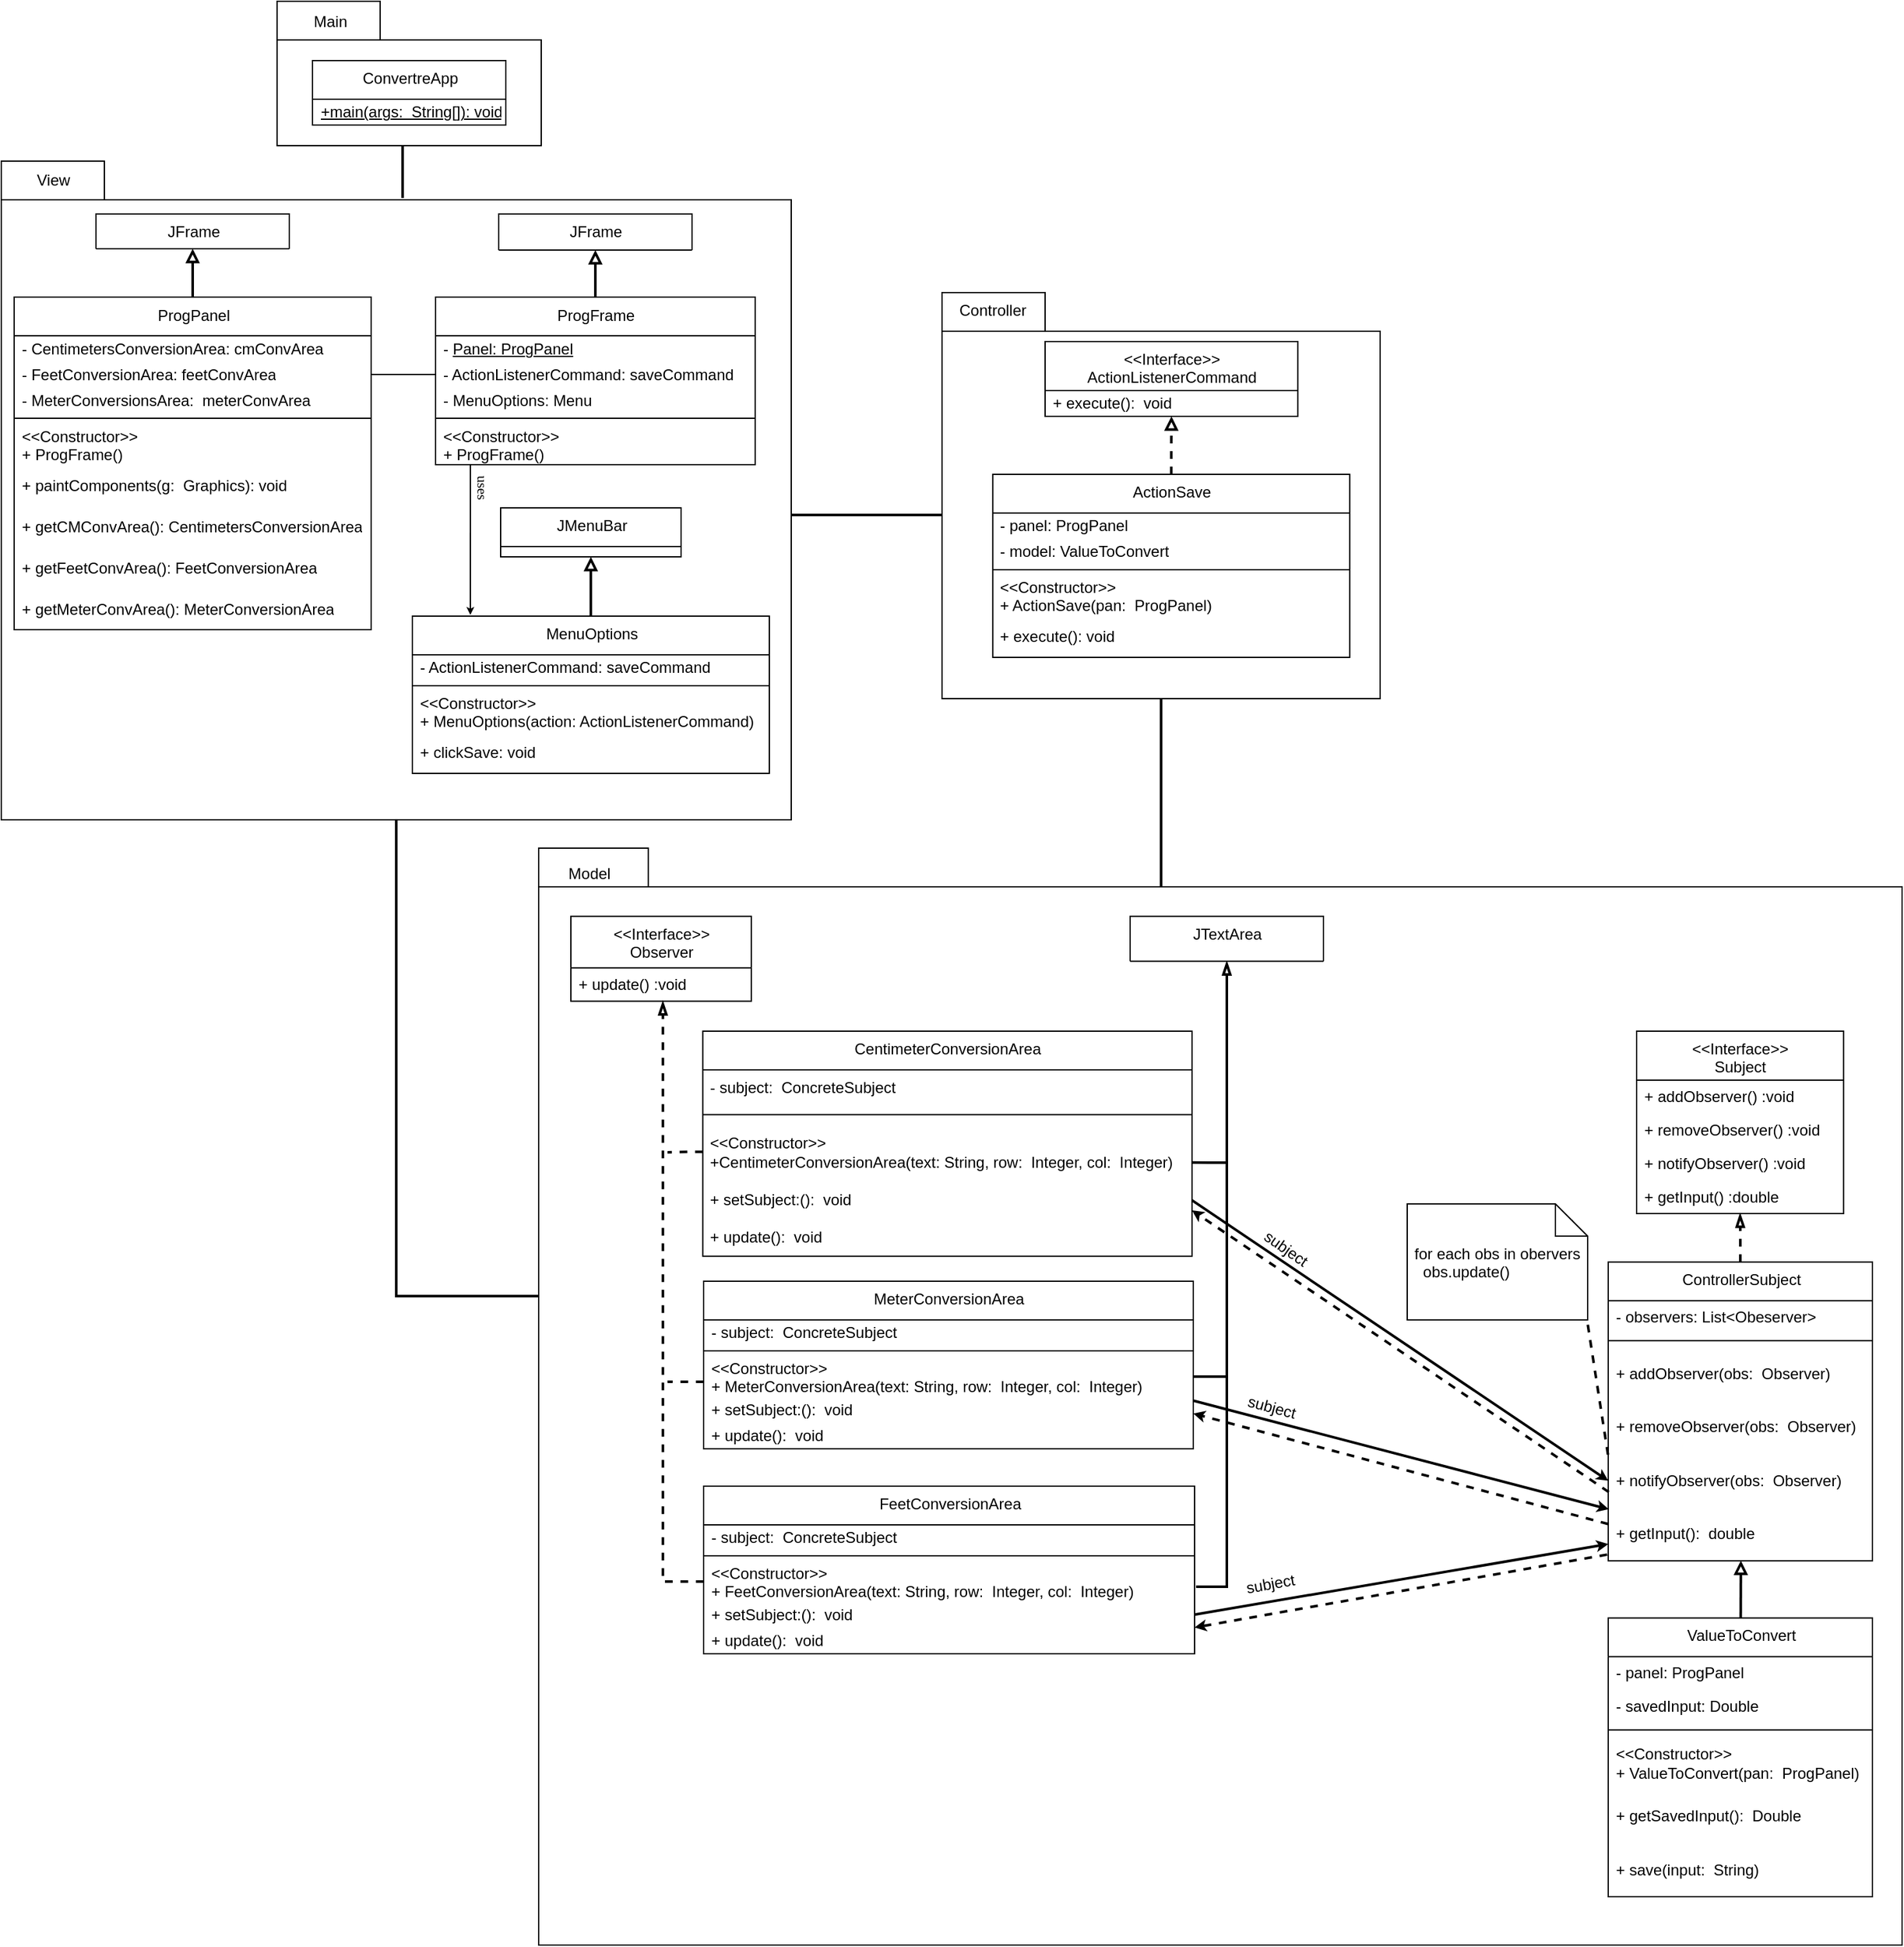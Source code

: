 <mxfile version="15.9.1" type="device"><diagram id="M9_Y6eJo72a2D9YSkRky" name="Page-1"><mxGraphModel dx="1795" dy="1294" grid="0" gridSize="10" guides="1" tooltips="1" connect="1" arrows="1" fold="1" page="0" pageScale="1" pageWidth="850" pageHeight="1100" math="0" shadow="0"><root><mxCell id="0"/><mxCell id="1" style="" parent="0"/><mxCell id="19sE1abQ0TIRROIsZksC-42" value="" style="shape=folder;fontStyle=1;tabWidth=80;tabHeight=30;tabPosition=left;html=1;boundedLbl=1;labelBackgroundColor=default;fontColor=default;strokeColor=default;fillColor=default;" parent="1" vertex="1"><mxGeometry x="97" y="854" width="1058" height="851" as="geometry"/></mxCell><mxCell id="19sE1abQ0TIRROIsZksC-46" value="" style="group" parent="1" vertex="1" connectable="0"><mxGeometry x="410" y="423" width="340" height="315" as="geometry"/></mxCell><mxCell id="U3ejUCYZ4DHuvYuuj-Lv-6" value="" style="shape=folder;fontStyle=1;tabWidth=80;tabHeight=30;tabPosition=left;html=1;boundedLbl=1;labelBackgroundColor=default;fontColor=default;strokeColor=default;fillColor=default;" parent="19sE1abQ0TIRROIsZksC-46" vertex="1"><mxGeometry width="340" height="315" as="geometry"/></mxCell><mxCell id="U3ejUCYZ4DHuvYuuj-Lv-173" value="Controller" style="text;html=1;align=center;verticalAlign=middle;resizable=0;points=[];autosize=1;strokeColor=none;fillColor=none;fontColor=default;" parent="19sE1abQ0TIRROIsZksC-46" vertex="1"><mxGeometry x="7.75" y="5" width="62" height="18" as="geometry"/></mxCell><mxCell id="U3ejUCYZ4DHuvYuuj-Lv-47" value="&amp;lt;&amp;lt;Interface&amp;gt;&amp;gt;&lt;br&gt;ActionListenerCommand" style="swimlane;fontStyle=0;align=center;verticalAlign=top;childLayout=stackLayout;horizontal=1;startSize=38;horizontalStack=0;resizeParent=1;resizeParentMax=0;resizeLast=0;collapsible=0;marginBottom=0;html=1;fillColor=default;strokeColor=default;fontColor=default;labelBackgroundColor=default;" parent="19sE1abQ0TIRROIsZksC-46" vertex="1"><mxGeometry x="80" y="38" width="196.12" height="58" as="geometry"/></mxCell><mxCell id="19sE1abQ0TIRROIsZksC-119" value="+ execute():&amp;nbsp; void" style="text;html=1;strokeColor=none;fillColor=none;align=left;verticalAlign=middle;spacingLeft=4;spacingRight=4;overflow=hidden;rotatable=0;points=[[0,0.5],[1,0.5]];portConstraint=eastwest;fontColor=default;labelBackgroundColor=default;" parent="U3ejUCYZ4DHuvYuuj-Lv-47" vertex="1"><mxGeometry y="38" width="196.12" height="20" as="geometry"/></mxCell><mxCell id="19sE1abQ0TIRROIsZksC-47" value="" style="group" parent="1" vertex="1" connectable="0"><mxGeometry x="-320" y="321" width="613" height="511" as="geometry"/></mxCell><mxCell id="U3ejUCYZ4DHuvYuuj-Lv-3" value="" style="shape=folder;fontStyle=1;tabWidth=80;tabHeight=30;tabPosition=left;html=1;boundedLbl=1;labelBackgroundColor=default;fontColor=default;strokeColor=default;fillColor=default;" parent="19sE1abQ0TIRROIsZksC-47" vertex="1"><mxGeometry width="613" height="511.0" as="geometry"/></mxCell><mxCell id="U3ejUCYZ4DHuvYuuj-Lv-172" value="View" style="text;html=1;align=center;verticalAlign=middle;resizable=0;points=[];autosize=1;strokeColor=none;fillColor=none;fontColor=default;" parent="19sE1abQ0TIRROIsZksC-47" vertex="1"><mxGeometry x="22" y="5.908" width="36" height="18" as="geometry"/></mxCell><mxCell id="19sE1abQ0TIRROIsZksC-27" style="edgeStyle=orthogonalEdgeStyle;rounded=0;orthogonalLoop=1;jettySize=auto;html=1;exitX=0.508;exitY=0.056;exitDx=0;exitDy=0;exitPerimeter=0;entryX=0.5;entryY=1;entryDx=0;entryDy=0;entryPerimeter=0;endArrow=none;endFill=0;strokeWidth=2;" parent="1" source="U3ejUCYZ4DHuvYuuj-Lv-3" target="U3ejUCYZ4DHuvYuuj-Lv-1" edge="1"><mxGeometry relative="1" as="geometry"><Array as="points"/></mxGeometry></mxCell><mxCell id="U3ejUCYZ4DHuvYuuj-Lv-4" value="" style="rounded=0;orthogonalLoop=1;jettySize=auto;html=1;labelBackgroundColor=default;fontColor=default;endArrow=none;endFill=0;strokeColor=default;strokeWidth=2;entryX=0;entryY=0;entryDx=613;entryDy=274.5;entryPerimeter=0;exitX=0;exitY=0;exitDx=0;exitDy=172.5;exitPerimeter=0;" parent="1" source="U3ejUCYZ4DHuvYuuj-Lv-6" target="U3ejUCYZ4DHuvYuuj-Lv-3" edge="1"><mxGeometry relative="1" as="geometry"><mxPoint x="318" y="632" as="targetPoint"/><mxPoint x="316" y="664" as="sourcePoint"/></mxGeometry></mxCell><mxCell id="19sE1abQ0TIRROIsZksC-41" style="edgeStyle=none;rounded=0;orthogonalLoop=1;jettySize=auto;html=1;exitX=0.5;exitY=1;exitDx=0;exitDy=0;exitPerimeter=0;entryX=0;entryY=0;entryDx=483.0;entryDy=30;entryPerimeter=0;endArrow=none;endFill=0;strokeWidth=2;" parent="1" source="U3ejUCYZ4DHuvYuuj-Lv-6" target="19sE1abQ0TIRROIsZksC-42" edge="1"><mxGeometry relative="1" as="geometry"><mxPoint x="564.5" y="901.0" as="targetPoint"/></mxGeometry></mxCell><mxCell id="U3ejUCYZ4DHuvYuuj-Lv-7" style="edgeStyle=orthogonalEdgeStyle;rounded=0;orthogonalLoop=1;jettySize=auto;html=1;entryX=0.5;entryY=1;entryDx=0;entryDy=0;fontColor=default;endArrow=block;endFill=0;strokeColor=default;labelBackgroundColor=default;strokeWidth=2;exitX=0.5;exitY=0;exitDx=0;exitDy=0;" parent="1" source="YJhYwYxTLhJLAMdy0_Dd-28" target="U3ejUCYZ4DHuvYuuj-Lv-45" edge="1"><mxGeometry relative="1" as="geometry"><mxPoint x="-35" y="940" as="sourcePoint"/></mxGeometry></mxCell><mxCell id="U3ejUCYZ4DHuvYuuj-Lv-11" style="edgeStyle=orthogonalEdgeStyle;rounded=0;orthogonalLoop=1;jettySize=auto;html=1;entryX=0.5;entryY=1;entryDx=0;entryDy=0;labelBackgroundColor=default;fontColor=default;endArrow=block;endFill=0;strokeColor=default;strokeWidth=2;" parent="1" source="U3ejUCYZ4DHuvYuuj-Lv-12" target="19sE1abQ0TIRROIsZksC-35" edge="1"><mxGeometry relative="1" as="geometry"><mxPoint x="141" y="400.0" as="targetPoint"/></mxGeometry></mxCell><mxCell id="U3ejUCYZ4DHuvYuuj-Lv-12" value="ProgFrame" style="swimlane;fontStyle=0;align=center;verticalAlign=top;childLayout=stackLayout;horizontal=1;startSize=30;horizontalStack=0;resizeParent=1;resizeParentMax=0;resizeLast=0;collapsible=0;marginBottom=0;html=1;fillColor=default;strokeColor=default;fontColor=default;labelBackgroundColor=default;" parent="1" vertex="1"><mxGeometry x="17" y="426.5" width="248" height="130" as="geometry"/></mxCell><mxCell id="U3ejUCYZ4DHuvYuuj-Lv-13" value="- &lt;u&gt;Panel: ProgPanel&lt;br&gt;&lt;/u&gt;" style="text;html=1;strokeColor=none;fillColor=none;align=left;verticalAlign=middle;spacingLeft=4;spacingRight=4;overflow=hidden;rotatable=0;points=[[0,0.5],[1,0.5]];portConstraint=eastwest;fontColor=default;labelBackgroundColor=default;" parent="U3ejUCYZ4DHuvYuuj-Lv-12" vertex="1"><mxGeometry y="30" width="248" height="20" as="geometry"/></mxCell><mxCell id="U3ejUCYZ4DHuvYuuj-Lv-14" value="- ActionListenerCommand: saveCommand" style="text;html=1;strokeColor=none;fillColor=none;align=left;verticalAlign=middle;spacingLeft=4;spacingRight=4;overflow=hidden;rotatable=0;points=[[0,0.5],[1,0.5]];portConstraint=eastwest;fontColor=default;labelBackgroundColor=default;" parent="U3ejUCYZ4DHuvYuuj-Lv-12" vertex="1"><mxGeometry y="50" width="248" height="20" as="geometry"/></mxCell><mxCell id="YJhYwYxTLhJLAMdy0_Dd-5" value="- MenuOptions: Menu" style="text;html=1;strokeColor=none;fillColor=none;align=left;verticalAlign=middle;spacingLeft=4;spacingRight=4;overflow=hidden;rotatable=0;points=[[0,0.5],[1,0.5]];portConstraint=eastwest;fontColor=default;labelBackgroundColor=default;" parent="U3ejUCYZ4DHuvYuuj-Lv-12" vertex="1"><mxGeometry y="70" width="248" height="20" as="geometry"/></mxCell><mxCell id="U3ejUCYZ4DHuvYuuj-Lv-15" value="" style="line;strokeWidth=1;fillColor=none;align=left;verticalAlign=middle;spacingTop=-1;spacingLeft=3;spacingRight=3;rotatable=0;labelPosition=right;points=[];portConstraint=eastwest;strokeColor=default;labelBackgroundColor=default;fontColor=default;" parent="U3ejUCYZ4DHuvYuuj-Lv-12" vertex="1"><mxGeometry y="90" width="248" height="8" as="geometry"/></mxCell><mxCell id="U3ejUCYZ4DHuvYuuj-Lv-16" value="&amp;lt;&amp;lt;Constructor&amp;gt;&amp;gt;&lt;br&gt;+ ProgFrame()" style="text;html=1;strokeColor=none;fillColor=none;align=left;verticalAlign=middle;spacingLeft=4;spacingRight=4;overflow=hidden;rotatable=0;points=[[0,0.5],[1,0.5]];portConstraint=eastwest;fontColor=default;labelBackgroundColor=default;" parent="U3ejUCYZ4DHuvYuuj-Lv-12" vertex="1"><mxGeometry y="98" width="248" height="32" as="geometry"/></mxCell><mxCell id="U3ejUCYZ4DHuvYuuj-Lv-29" style="edgeStyle=orthogonalEdgeStyle;rounded=0;orthogonalLoop=1;jettySize=auto;html=1;entryX=0.5;entryY=1;entryDx=0;entryDy=0;labelBackgroundColor=default;fontColor=default;endArrow=block;endFill=0;strokeColor=default;dashed=1;strokeWidth=2;exitX=0.5;exitY=0;exitDx=0;exitDy=0;" parent="1" source="YJhYwYxTLhJLAMdy0_Dd-41" target="U3ejUCYZ4DHuvYuuj-Lv-47" edge="1"><mxGeometry relative="1" as="geometry"><mxPoint x="588" y="548" as="sourcePoint"/></mxGeometry></mxCell><mxCell id="U3ejUCYZ4DHuvYuuj-Lv-45" value="JMenuBar" style="swimlane;fontStyle=0;align=center;verticalAlign=top;childLayout=stackLayout;horizontal=1;startSize=30;horizontalStack=0;resizeParent=1;resizeParentMax=0;resizeLast=0;collapsible=0;marginBottom=0;html=1;fillColor=default;strokeColor=default;fontColor=default;labelBackgroundColor=default;" parent="1" vertex="1"><mxGeometry x="67.5" y="590" width="140" height="38" as="geometry"/></mxCell><mxCell id="YJhYwYxTLhJLAMdy0_Dd-6" value="ProgPanel" style="swimlane;fontStyle=0;align=center;verticalAlign=top;childLayout=stackLayout;horizontal=1;startSize=30;horizontalStack=0;resizeParent=1;resizeParentMax=0;resizeLast=0;collapsible=0;marginBottom=0;html=1;fillColor=default;strokeColor=default;fontColor=default;labelBackgroundColor=default;" parent="1" vertex="1"><mxGeometry x="-310" y="426.5" width="277" height="258" as="geometry"/></mxCell><mxCell id="YJhYwYxTLhJLAMdy0_Dd-7" value="- CentimetersConversionArea: cmConvArea" style="text;html=1;strokeColor=none;fillColor=none;align=left;verticalAlign=middle;spacingLeft=4;spacingRight=4;overflow=hidden;rotatable=0;points=[[0,0.5],[1,0.5]];portConstraint=eastwest;fontColor=default;labelBackgroundColor=default;" parent="YJhYwYxTLhJLAMdy0_Dd-6" vertex="1"><mxGeometry y="30" width="277" height="20" as="geometry"/></mxCell><mxCell id="YJhYwYxTLhJLAMdy0_Dd-8" value="- FeetConversionArea: feetConvArea" style="text;html=1;strokeColor=none;fillColor=none;align=left;verticalAlign=middle;spacingLeft=4;spacingRight=4;overflow=hidden;rotatable=0;points=[[0,0.5],[1,0.5]];portConstraint=eastwest;fontColor=default;labelBackgroundColor=default;" parent="YJhYwYxTLhJLAMdy0_Dd-6" vertex="1"><mxGeometry y="50" width="277" height="20" as="geometry"/></mxCell><mxCell id="YJhYwYxTLhJLAMdy0_Dd-9" value="- MeterConversionsArea:&amp;nbsp; meterConvArea" style="text;html=1;strokeColor=none;fillColor=none;align=left;verticalAlign=middle;spacingLeft=4;spacingRight=4;overflow=hidden;rotatable=0;points=[[0,0.5],[1,0.5]];portConstraint=eastwest;fontColor=default;labelBackgroundColor=default;" parent="YJhYwYxTLhJLAMdy0_Dd-6" vertex="1"><mxGeometry y="70" width="277" height="20" as="geometry"/></mxCell><mxCell id="YJhYwYxTLhJLAMdy0_Dd-10" value="" style="line;strokeWidth=1;fillColor=none;align=left;verticalAlign=middle;spacingTop=-1;spacingLeft=3;spacingRight=3;rotatable=0;labelPosition=right;points=[];portConstraint=eastwest;strokeColor=default;labelBackgroundColor=default;fontColor=default;" parent="YJhYwYxTLhJLAMdy0_Dd-6" vertex="1"><mxGeometry y="90" width="277" height="8" as="geometry"/></mxCell><mxCell id="YJhYwYxTLhJLAMdy0_Dd-11" value="&amp;lt;&amp;lt;Constructor&amp;gt;&amp;gt;&lt;br&gt;+ ProgFrame()" style="text;html=1;strokeColor=none;fillColor=none;align=left;verticalAlign=middle;spacingLeft=4;spacingRight=4;overflow=hidden;rotatable=0;points=[[0,0.5],[1,0.5]];portConstraint=eastwest;fontColor=default;labelBackgroundColor=default;" parent="YJhYwYxTLhJLAMdy0_Dd-6" vertex="1"><mxGeometry y="98" width="277" height="32" as="geometry"/></mxCell><mxCell id="YJhYwYxTLhJLAMdy0_Dd-21" value="+ paintComponents(g:&amp;nbsp; Graphics): void" style="text;html=1;strokeColor=none;fillColor=none;align=left;verticalAlign=middle;spacingLeft=4;spacingRight=4;overflow=hidden;rotatable=0;points=[[0,0.5],[1,0.5]];portConstraint=eastwest;fontColor=default;labelBackgroundColor=default;" parent="YJhYwYxTLhJLAMdy0_Dd-6" vertex="1"><mxGeometry y="130" width="277" height="32" as="geometry"/></mxCell><mxCell id="YJhYwYxTLhJLAMdy0_Dd-22" value="+ getCMConvArea(): CentimetersConversionArea" style="text;html=1;strokeColor=none;fillColor=none;align=left;verticalAlign=middle;spacingLeft=4;spacingRight=4;overflow=hidden;rotatable=0;points=[[0,0.5],[1,0.5]];portConstraint=eastwest;fontColor=default;labelBackgroundColor=default;" parent="YJhYwYxTLhJLAMdy0_Dd-6" vertex="1"><mxGeometry y="162" width="277" height="32" as="geometry"/></mxCell><mxCell id="YJhYwYxTLhJLAMdy0_Dd-23" value="+ getFeetConvArea(): FeetConversionArea" style="text;html=1;strokeColor=none;fillColor=none;align=left;verticalAlign=middle;spacingLeft=4;spacingRight=4;overflow=hidden;rotatable=0;points=[[0,0.5],[1,0.5]];portConstraint=eastwest;fontColor=default;labelBackgroundColor=default;" parent="YJhYwYxTLhJLAMdy0_Dd-6" vertex="1"><mxGeometry y="194" width="277" height="32" as="geometry"/></mxCell><mxCell id="YJhYwYxTLhJLAMdy0_Dd-24" value="+ getMeterConvArea(): MeterConversionArea" style="text;html=1;strokeColor=none;fillColor=none;align=left;verticalAlign=middle;spacingLeft=4;spacingRight=4;overflow=hidden;rotatable=0;points=[[0,0.5],[1,0.5]];portConstraint=eastwest;fontColor=default;labelBackgroundColor=default;" parent="YJhYwYxTLhJLAMdy0_Dd-6" vertex="1"><mxGeometry y="226" width="277" height="32" as="geometry"/></mxCell><mxCell id="YJhYwYxTLhJLAMdy0_Dd-20" style="edgeStyle=orthogonalEdgeStyle;rounded=0;orthogonalLoop=1;jettySize=auto;html=1;labelBackgroundColor=default;fontColor=default;endArrow=block;endFill=0;strokeColor=default;strokeWidth=2;exitX=0.5;exitY=0;exitDx=0;exitDy=0;entryX=0.5;entryY=1;entryDx=0;entryDy=0;" parent="1" source="YJhYwYxTLhJLAMdy0_Dd-6" target="19sE1abQ0TIRROIsZksC-37" edge="1"><mxGeometry relative="1" as="geometry"><mxPoint x="-34" y="446.5" as="sourcePoint"/><mxPoint x="-171.5" y="400" as="targetPoint"/></mxGeometry></mxCell><mxCell id="YJhYwYxTLhJLAMdy0_Dd-28" value="MenuOptions" style="swimlane;fontStyle=0;align=center;verticalAlign=top;childLayout=stackLayout;horizontal=1;startSize=30;horizontalStack=0;resizeParent=1;resizeParentMax=0;resizeLast=0;collapsible=0;marginBottom=0;html=1;fillColor=default;strokeColor=default;fontColor=default;labelBackgroundColor=default;" parent="1" vertex="1"><mxGeometry x="-1" y="674" width="277" height="122" as="geometry"/></mxCell><mxCell id="YJhYwYxTLhJLAMdy0_Dd-29" value="- ActionListenerCommand: saveCommand" style="text;html=1;strokeColor=none;fillColor=none;align=left;verticalAlign=middle;spacingLeft=4;spacingRight=4;overflow=hidden;rotatable=0;points=[[0,0.5],[1,0.5]];portConstraint=eastwest;fontColor=default;labelBackgroundColor=default;" parent="YJhYwYxTLhJLAMdy0_Dd-28" vertex="1"><mxGeometry y="30" width="277" height="20" as="geometry"/></mxCell><mxCell id="YJhYwYxTLhJLAMdy0_Dd-32" value="" style="line;strokeWidth=1;fillColor=none;align=left;verticalAlign=middle;spacingTop=-1;spacingLeft=3;spacingRight=3;rotatable=0;labelPosition=right;points=[];portConstraint=eastwest;strokeColor=default;labelBackgroundColor=default;fontColor=default;" parent="YJhYwYxTLhJLAMdy0_Dd-28" vertex="1"><mxGeometry y="50" width="277" height="8" as="geometry"/></mxCell><mxCell id="YJhYwYxTLhJLAMdy0_Dd-33" value="&amp;lt;&amp;lt;Constructor&amp;gt;&amp;gt;&lt;br&gt;&lt;div align=&quot;left&quot;&gt;+ MenuOptions(action: ActionListenerCommand)&lt;/div&gt;" style="text;html=1;strokeColor=none;fillColor=none;align=left;verticalAlign=middle;spacingLeft=4;spacingRight=4;overflow=hidden;rotatable=0;points=[[0,0.5],[1,0.5]];portConstraint=eastwest;fontColor=default;labelBackgroundColor=default;" parent="YJhYwYxTLhJLAMdy0_Dd-28" vertex="1"><mxGeometry y="58" width="277" height="32" as="geometry"/></mxCell><mxCell id="YJhYwYxTLhJLAMdy0_Dd-34" value="+ clickSave: void" style="text;html=1;strokeColor=none;fillColor=none;align=left;verticalAlign=middle;spacingLeft=4;spacingRight=4;overflow=hidden;rotatable=0;points=[[0,0.5],[1,0.5]];portConstraint=eastwest;fontColor=default;labelBackgroundColor=default;" parent="YJhYwYxTLhJLAMdy0_Dd-28" vertex="1"><mxGeometry y="90" width="277" height="32" as="geometry"/></mxCell><mxCell id="YJhYwYxTLhJLAMdy0_Dd-41" value="ActionSave" style="swimlane;fontStyle=0;align=center;verticalAlign=top;childLayout=stackLayout;horizontal=1;startSize=30;horizontalStack=0;resizeParent=1;resizeParentMax=0;resizeLast=0;collapsible=0;marginBottom=0;html=1;fillColor=default;strokeColor=default;fontColor=default;labelBackgroundColor=default;" parent="1" vertex="1"><mxGeometry x="449.38" y="564" width="277" height="142" as="geometry"/></mxCell><mxCell id="YJhYwYxTLhJLAMdy0_Dd-42" value="- panel: ProgPanel" style="text;html=1;strokeColor=none;fillColor=none;align=left;verticalAlign=middle;spacingLeft=4;spacingRight=4;overflow=hidden;rotatable=0;points=[[0,0.5],[1,0.5]];portConstraint=eastwest;fontColor=default;labelBackgroundColor=default;" parent="YJhYwYxTLhJLAMdy0_Dd-41" vertex="1"><mxGeometry y="30" width="277" height="20" as="geometry"/></mxCell><mxCell id="YJhYwYxTLhJLAMdy0_Dd-43" value="- model: ValueToConvert" style="text;html=1;strokeColor=none;fillColor=none;align=left;verticalAlign=middle;spacingLeft=4;spacingRight=4;overflow=hidden;rotatable=0;points=[[0,0.5],[1,0.5]];portConstraint=eastwest;fontColor=default;labelBackgroundColor=default;" parent="YJhYwYxTLhJLAMdy0_Dd-41" vertex="1"><mxGeometry y="50" width="277" height="20" as="geometry"/></mxCell><mxCell id="YJhYwYxTLhJLAMdy0_Dd-45" value="" style="line;strokeWidth=1;fillColor=none;align=left;verticalAlign=middle;spacingTop=-1;spacingLeft=3;spacingRight=3;rotatable=0;labelPosition=right;points=[];portConstraint=eastwest;strokeColor=default;labelBackgroundColor=default;fontColor=default;" parent="YJhYwYxTLhJLAMdy0_Dd-41" vertex="1"><mxGeometry y="70" width="277" height="8" as="geometry"/></mxCell><mxCell id="YJhYwYxTLhJLAMdy0_Dd-46" value="&amp;lt;&amp;lt;Constructor&amp;gt;&amp;gt;&lt;br&gt;+ ActionSave(pan:&amp;nbsp; ProgPanel)" style="text;html=1;strokeColor=none;fillColor=none;align=left;verticalAlign=middle;spacingLeft=4;spacingRight=4;overflow=hidden;rotatable=0;points=[[0,0.5],[1,0.5]];portConstraint=eastwest;fontColor=default;labelBackgroundColor=default;" parent="YJhYwYxTLhJLAMdy0_Dd-41" vertex="1"><mxGeometry y="78" width="277" height="32" as="geometry"/></mxCell><mxCell id="YJhYwYxTLhJLAMdy0_Dd-50" value="+ execute(): void" style="text;html=1;strokeColor=none;fillColor=none;align=left;verticalAlign=middle;spacingLeft=4;spacingRight=4;overflow=hidden;rotatable=0;points=[[0,0.5],[1,0.5]];portConstraint=eastwest;fontColor=default;labelBackgroundColor=default;" parent="YJhYwYxTLhJLAMdy0_Dd-41" vertex="1"><mxGeometry y="110" width="277" height="32" as="geometry"/></mxCell><mxCell id="19sE1abQ0TIRROIsZksC-35" value="JFrame" style="swimlane;fontStyle=0;align=center;verticalAlign=top;childLayout=stackLayout;horizontal=1;startSize=30;horizontalStack=0;resizeParent=1;resizeParentMax=0;resizeLast=0;collapsible=0;marginBottom=0;html=1;fillColor=default;strokeColor=default;fontColor=default;" parent="1" vertex="1"><mxGeometry x="66" y="362" width="150" height="28" as="geometry"/></mxCell><mxCell id="19sE1abQ0TIRROIsZksC-37" value="JFrame" style="swimlane;fontStyle=0;align=center;verticalAlign=top;childLayout=stackLayout;horizontal=1;startSize=30;horizontalStack=0;resizeParent=1;resizeParentMax=0;resizeLast=0;collapsible=0;marginBottom=0;html=1;fillColor=default;strokeColor=default;fontColor=default;" parent="1" vertex="1"><mxGeometry x="-246.5" y="362" width="150" height="27" as="geometry"/></mxCell><mxCell id="19sE1abQ0TIRROIsZksC-68" style="edgeStyle=orthogonalEdgeStyle;rounded=0;orthogonalLoop=1;jettySize=auto;html=1;exitX=0;exitY=0;exitDx=0;exitDy=347.5;exitPerimeter=0;entryX=0.5;entryY=1;entryDx=0;entryDy=0;entryPerimeter=0;fontFamily=Times New Roman;startArrow=none;startFill=0;endArrow=none;endFill=0;strokeWidth=2;" parent="1" source="19sE1abQ0TIRROIsZksC-42" target="U3ejUCYZ4DHuvYuuj-Lv-3" edge="1"><mxGeometry relative="1" as="geometry"/></mxCell><mxCell id="19sE1abQ0TIRROIsZksC-75" value="" style="group" parent="1" vertex="1" connectable="0"><mxGeometry x="-106" y="197" width="205" height="112" as="geometry"/></mxCell><mxCell id="19sE1abQ0TIRROIsZksC-74" value="" style="group" parent="19sE1abQ0TIRROIsZksC-75" vertex="1" connectable="0"><mxGeometry width="205" height="112" as="geometry"/></mxCell><mxCell id="U3ejUCYZ4DHuvYuuj-Lv-1" value="" style="shape=folder;fontStyle=1;tabWidth=80;tabHeight=30;tabPosition=left;html=1;boundedLbl=1;labelBackgroundColor=default;fontColor=default;strokeColor=default;fillColor=default;" parent="19sE1abQ0TIRROIsZksC-74" vertex="1"><mxGeometry width="205" height="112" as="geometry"/></mxCell><mxCell id="U3ejUCYZ4DHuvYuuj-Lv-43" value="ConvertreApp" style="swimlane;fontStyle=0;align=center;verticalAlign=top;childLayout=stackLayout;horizontal=1;startSize=30;horizontalStack=0;resizeParent=1;resizeParentMax=0;resizeLast=0;collapsible=0;marginBottom=0;html=1;fillColor=default;strokeColor=default;fontColor=default;labelBackgroundColor=default;" parent="19sE1abQ0TIRROIsZksC-74" vertex="1"><mxGeometry x="27.5" y="46" width="150" height="50" as="geometry"/></mxCell><mxCell id="U3ejUCYZ4DHuvYuuj-Lv-44" value="&lt;u&gt;+main(args:&amp;nbsp; String[]): void&lt;/u&gt;" style="text;html=1;strokeColor=default;fillColor=default;align=left;verticalAlign=middle;spacingLeft=4;spacingRight=4;overflow=hidden;rotatable=0;points=[[0,0.5],[1,0.5]];portConstraint=eastwest;fontColor=default;labelBackgroundColor=default;" parent="U3ejUCYZ4DHuvYuuj-Lv-43" vertex="1"><mxGeometry y="30" width="150" height="20" as="geometry"/></mxCell><mxCell id="U3ejUCYZ4DHuvYuuj-Lv-175" value="Main" style="text;html=1;align=center;verticalAlign=middle;resizable=0;points=[];autosize=1;strokeColor=none;fillColor=none;fontColor=default;" parent="19sE1abQ0TIRROIsZksC-75" vertex="1"><mxGeometry x="23" y="7" width="36" height="18" as="geometry"/></mxCell><mxCell id="19sE1abQ0TIRROIsZksC-22" style="edgeStyle=orthogonalEdgeStyle;rounded=0;orthogonalLoop=1;jettySize=auto;html=1;dashed=1;endArrow=blockThin;endFill=0;strokeWidth=2;exitX=0;exitY=0.5;exitDx=0;exitDy=0;entryX=0.51;entryY=1.003;entryDx=0;entryDy=0;entryPerimeter=0;" parent="1" source="19sE1abQ0TIRROIsZksC-10" target="YJhYwYxTLhJLAMdy0_Dd-52" edge="1"><mxGeometry relative="1" as="geometry"><mxPoint x="173" y="966" as="targetPoint"/><Array as="points"/></mxGeometry></mxCell><mxCell id="19sE1abQ0TIRROIsZksC-7" value="FeetConversionArea" style="swimlane;fontStyle=0;align=center;verticalAlign=top;childLayout=stackLayout;horizontal=1;startSize=30;horizontalStack=0;resizeParent=1;resizeParentMax=0;resizeLast=0;collapsible=0;marginBottom=0;html=1;fillColor=default;strokeColor=default;fontColor=default;" parent="1" vertex="1"><mxGeometry x="225" y="1349" width="381" height="130" as="geometry"/></mxCell><mxCell id="19sE1abQ0TIRROIsZksC-8" value="- subject:&amp;nbsp; ConcreteSubject" style="text;html=1;strokeColor=none;fillColor=none;align=left;verticalAlign=middle;spacingLeft=4;spacingRight=4;overflow=hidden;rotatable=0;points=[[0,0.5],[1,0.5]];portConstraint=eastwest;fontColor=default;" parent="19sE1abQ0TIRROIsZksC-7" vertex="1"><mxGeometry y="30" width="381" height="20" as="geometry"/></mxCell><mxCell id="19sE1abQ0TIRROIsZksC-9" value="" style="line;strokeWidth=1;fillColor=none;align=left;verticalAlign=middle;spacingTop=-1;spacingLeft=3;spacingRight=3;rotatable=0;labelPosition=right;points=[];portConstraint=eastwest;" parent="19sE1abQ0TIRROIsZksC-7" vertex="1"><mxGeometry y="50" width="381" height="8" as="geometry"/></mxCell><mxCell id="19sE1abQ0TIRROIsZksC-10" value="&amp;lt;&amp;lt;Constructor&amp;gt;&amp;gt;&lt;br&gt;+ FeetConversionArea(text: String, row:&amp;nbsp; Integer, col:&amp;nbsp; Integer)" style="text;html=1;strokeColor=none;fillColor=none;align=left;verticalAlign=middle;spacingLeft=4;spacingRight=4;overflow=hidden;rotatable=0;points=[[0,0.5],[1,0.5]];portConstraint=eastwest;fontColor=default;" parent="19sE1abQ0TIRROIsZksC-7" vertex="1"><mxGeometry y="58" width="381" height="32" as="geometry"/></mxCell><mxCell id="19sE1abQ0TIRROIsZksC-11" value="+ setSubject:():&amp;nbsp; void" style="text;html=1;strokeColor=none;fillColor=none;align=left;verticalAlign=middle;spacingLeft=4;spacingRight=4;overflow=hidden;rotatable=0;points=[[0,0.5],[1,0.5]];portConstraint=eastwest;fontColor=default;" parent="19sE1abQ0TIRROIsZksC-7" vertex="1"><mxGeometry y="90" width="381" height="20" as="geometry"/></mxCell><mxCell id="19sE1abQ0TIRROIsZksC-114" value="+ update():&amp;nbsp; void" style="text;html=1;strokeColor=none;fillColor=none;align=left;verticalAlign=middle;spacingLeft=4;spacingRight=4;overflow=hidden;rotatable=0;points=[[0,0.5],[1,0.5]];portConstraint=eastwest;fontColor=default;" parent="19sE1abQ0TIRROIsZksC-7" vertex="1"><mxGeometry y="110" width="381" height="20" as="geometry"/></mxCell><mxCell id="19sE1abQ0TIRROIsZksC-31" style="edgeStyle=orthogonalEdgeStyle;rounded=0;orthogonalLoop=1;jettySize=auto;html=1;exitX=1.003;exitY=0.625;exitDx=0;exitDy=0;entryX=0.5;entryY=1;entryDx=0;entryDy=0;endArrow=blockThin;endFill=0;strokeWidth=2;exitPerimeter=0;" parent="1" source="19sE1abQ0TIRROIsZksC-10" target="19sE1abQ0TIRROIsZksC-29" edge="1"><mxGeometry relative="1" as="geometry"/></mxCell><mxCell id="19sE1abQ0TIRROIsZksC-33" value="" style="group" parent="1" vertex="1" connectable="0"><mxGeometry x="216" y="996" width="388" height="188" as="geometry"/></mxCell><mxCell id="YJhYwYxTLhJLAMdy0_Dd-59" value="CentimeterConversionArea" style="swimlane;fontStyle=0;align=center;verticalAlign=top;childLayout=stackLayout;horizontal=1;startSize=30;horizontalStack=0;resizeParent=1;resizeParentMax=0;resizeLast=0;collapsible=0;marginBottom=0;html=1;fillColor=default;strokeColor=default;fontColor=default;" parent="19sE1abQ0TIRROIsZksC-33" vertex="1"><mxGeometry x="8.357" width="379.643" height="174.615" as="geometry"/></mxCell><mxCell id="YJhYwYxTLhJLAMdy0_Dd-60" value="- subject:&amp;nbsp; ConcreteSubject" style="text;html=1;strokeColor=none;fillColor=none;align=left;verticalAlign=middle;spacingLeft=4;spacingRight=4;overflow=hidden;rotatable=0;points=[[0,0.5],[1,0.5]];portConstraint=eastwest;fontColor=default;" parent="YJhYwYxTLhJLAMdy0_Dd-59" vertex="1"><mxGeometry y="30" width="379.643" height="28.923" as="geometry"/></mxCell><mxCell id="YJhYwYxTLhJLAMdy0_Dd-61" value="" style="line;strokeWidth=1;fillColor=none;align=left;verticalAlign=middle;spacingTop=-1;spacingLeft=3;spacingRight=3;rotatable=0;labelPosition=right;points=[];portConstraint=eastwest;" parent="YJhYwYxTLhJLAMdy0_Dd-59" vertex="1"><mxGeometry y="58.923" width="379.643" height="11.569" as="geometry"/></mxCell><mxCell id="YJhYwYxTLhJLAMdy0_Dd-62" value="&amp;lt;&amp;lt;Constructor&amp;gt;&amp;gt;&lt;br&gt;+CentimeterConversionArea(text: String, row:&amp;nbsp; Integer, col:&amp;nbsp; Integer)" style="text;html=1;strokeColor=none;fillColor=none;align=left;verticalAlign=middle;spacingLeft=4;spacingRight=4;overflow=hidden;rotatable=0;points=[[0,0.5],[1,0.5]];portConstraint=eastwest;fontColor=default;" parent="YJhYwYxTLhJLAMdy0_Dd-59" vertex="1"><mxGeometry y="70.492" width="379.643" height="46.277" as="geometry"/></mxCell><mxCell id="YJhYwYxTLhJLAMdy0_Dd-63" value="+ setSubject:():&amp;nbsp; void" style="text;html=1;strokeColor=none;fillColor=none;align=left;verticalAlign=middle;spacingLeft=4;spacingRight=4;overflow=hidden;rotatable=0;points=[[0,0.5],[1,0.5]];portConstraint=eastwest;fontColor=default;" parent="YJhYwYxTLhJLAMdy0_Dd-59" vertex="1"><mxGeometry y="116.769" width="379.643" height="28.923" as="geometry"/></mxCell><mxCell id="YJhYwYxTLhJLAMdy0_Dd-64" value="+ update():&amp;nbsp; void" style="text;html=1;strokeColor=none;fillColor=none;align=left;verticalAlign=middle;spacingLeft=4;spacingRight=4;overflow=hidden;rotatable=0;points=[[0,0.5],[1,0.5]];portConstraint=eastwest;fontColor=default;" parent="YJhYwYxTLhJLAMdy0_Dd-59" vertex="1"><mxGeometry y="145.692" width="379.643" height="28.923" as="geometry"/></mxCell><mxCell id="19sE1abQ0TIRROIsZksC-39" style="edgeStyle=orthogonalEdgeStyle;rounded=0;orthogonalLoop=1;jettySize=auto;html=1;endArrow=none;endFill=0;strokeWidth=2;entryX=1.001;entryY=0.677;entryDx=0;entryDy=0;entryPerimeter=0;" parent="YJhYwYxTLhJLAMdy0_Dd-59" target="YJhYwYxTLhJLAMdy0_Dd-62" edge="1"><mxGeometry relative="1" as="geometry"><mxPoint x="382.643" y="102" as="targetPoint"/><mxPoint x="405.643" y="102" as="sourcePoint"/><Array as="points"><mxPoint x="393" y="102"/></Array></mxGeometry></mxCell><mxCell id="19sE1abQ0TIRROIsZksC-21" style="edgeStyle=orthogonalEdgeStyle;rounded=0;orthogonalLoop=1;jettySize=auto;html=1;exitX=0;exitY=0.5;exitDx=0;exitDy=0;dashed=1;endArrow=none;endFill=0;strokeWidth=2;" parent="19sE1abQ0TIRROIsZksC-33" source="YJhYwYxTLhJLAMdy0_Dd-62" edge="1"><mxGeometry relative="1" as="geometry"><mxPoint x="-19" y="94" as="targetPoint"/><Array as="points"><mxPoint y="94"/><mxPoint x="-44" y="94"/></Array></mxGeometry></mxCell><mxCell id="19sE1abQ0TIRROIsZksC-34" value="" style="group" parent="1" vertex="1" connectable="0"><mxGeometry x="225" y="1190" width="380" height="130" as="geometry"/></mxCell><mxCell id="19sE1abQ0TIRROIsZksC-1" value="MeterConversionArea" style="swimlane;fontStyle=0;align=center;verticalAlign=top;childLayout=stackLayout;horizontal=1;startSize=30;horizontalStack=0;resizeParent=1;resizeParentMax=0;resizeLast=0;collapsible=0;marginBottom=0;html=1;fillColor=default;strokeColor=default;fontColor=default;" parent="19sE1abQ0TIRROIsZksC-34" vertex="1"><mxGeometry width="380" height="130" as="geometry"/></mxCell><mxCell id="19sE1abQ0TIRROIsZksC-2" value="- subject:&amp;nbsp; ConcreteSubject" style="text;html=1;strokeColor=none;fillColor=none;align=left;verticalAlign=middle;spacingLeft=4;spacingRight=4;overflow=hidden;rotatable=0;points=[[0,0.5],[1,0.5]];portConstraint=eastwest;fontColor=default;" parent="19sE1abQ0TIRROIsZksC-1" vertex="1"><mxGeometry y="30" width="380" height="20" as="geometry"/></mxCell><mxCell id="19sE1abQ0TIRROIsZksC-3" value="" style="line;strokeWidth=1;fillColor=none;align=left;verticalAlign=middle;spacingTop=-1;spacingLeft=3;spacingRight=3;rotatable=0;labelPosition=right;points=[];portConstraint=eastwest;" parent="19sE1abQ0TIRROIsZksC-1" vertex="1"><mxGeometry y="50" width="380" height="8" as="geometry"/></mxCell><mxCell id="19sE1abQ0TIRROIsZksC-4" value="&amp;lt;&amp;lt;Constructor&amp;gt;&amp;gt;&lt;br&gt;+ MeterConversionArea(text: String, row:&amp;nbsp; Integer, col:&amp;nbsp; Integer)" style="text;html=1;strokeColor=none;fillColor=none;align=left;verticalAlign=middle;spacingLeft=4;spacingRight=4;overflow=hidden;rotatable=0;points=[[0,0.5],[1,0.5]];portConstraint=eastwest;fontColor=default;" parent="19sE1abQ0TIRROIsZksC-1" vertex="1"><mxGeometry y="58" width="380" height="32" as="geometry"/></mxCell><mxCell id="19sE1abQ0TIRROIsZksC-5" value="+ setSubject:():&amp;nbsp; void" style="text;html=1;strokeColor=none;fillColor=none;align=left;verticalAlign=middle;spacingLeft=4;spacingRight=4;overflow=hidden;rotatable=0;points=[[0,0.5],[1,0.5]];portConstraint=eastwest;fontColor=default;" parent="19sE1abQ0TIRROIsZksC-1" vertex="1"><mxGeometry y="90" width="380" height="20" as="geometry"/></mxCell><mxCell id="19sE1abQ0TIRROIsZksC-6" value="+ update():&amp;nbsp; void" style="text;html=1;strokeColor=none;fillColor=none;align=left;verticalAlign=middle;spacingLeft=4;spacingRight=4;overflow=hidden;rotatable=0;points=[[0,0.5],[1,0.5]];portConstraint=eastwest;fontColor=default;" parent="19sE1abQ0TIRROIsZksC-1" vertex="1"><mxGeometry y="110" width="380" height="20" as="geometry"/></mxCell><mxCell id="19sE1abQ0TIRROIsZksC-32" style="edgeStyle=orthogonalEdgeStyle;rounded=0;orthogonalLoop=1;jettySize=auto;html=1;dashed=1;endArrow=none;endFill=0;strokeWidth=2;exitX=0;exitY=0.626;exitDx=0;exitDy=0;exitPerimeter=0;" parent="19sE1abQ0TIRROIsZksC-34" source="19sE1abQ0TIRROIsZksC-4" edge="1"><mxGeometry relative="1" as="geometry"><mxPoint x="-28" y="78" as="targetPoint"/><mxPoint x="8.185" y="78" as="sourcePoint"/><Array as="points"><mxPoint y="78"/></Array></mxGeometry></mxCell><mxCell id="19sE1abQ0TIRROIsZksC-38" style="edgeStyle=orthogonalEdgeStyle;rounded=0;orthogonalLoop=1;jettySize=auto;html=1;endArrow=none;endFill=0;strokeWidth=2;entryX=1;entryY=0.5;entryDx=0;entryDy=0;" parent="1" target="19sE1abQ0TIRROIsZksC-4" edge="1"><mxGeometry relative="1" as="geometry"><mxPoint x="569" y="1254.71" as="targetPoint"/><mxPoint x="632" y="1264" as="sourcePoint"/><Array as="points"/></mxGeometry></mxCell><mxCell id="19sE1abQ0TIRROIsZksC-67" style="edgeStyle=none;rounded=0;orthogonalLoop=1;jettySize=auto;html=1;fontFamily=Helvetica;endArrow=block;endFill=0;strokeWidth=2;entryX=0.502;entryY=0.996;entryDx=0;entryDy=0;entryPerimeter=0;" parent="1" source="19sE1abQ0TIRROIsZksC-59" target="19sE1abQ0TIRROIsZksC-57" edge="1"><mxGeometry x="81.5" y="855" as="geometry"><mxPoint x="847" y="1411.357" as="targetPoint"/></mxGeometry></mxCell><mxCell id="19sE1abQ0TIRROIsZksC-49" value="ControllerSubject" style="swimlane;fontStyle=0;align=center;verticalAlign=top;childLayout=stackLayout;horizontal=1;startSize=30;horizontalStack=0;resizeParent=1;resizeParentMax=0;resizeLast=0;collapsible=0;marginBottom=0;html=1;fillColor=default;strokeColor=default;fontColor=default;labelBackgroundColor=default;" parent="1" vertex="1"><mxGeometry x="927" y="1175.07" width="205" height="231.841" as="geometry"/></mxCell><mxCell id="19sE1abQ0TIRROIsZksC-50" value="- observers: List&amp;lt;Obeserver&amp;gt;" style="text;html=1;strokeColor=none;fillColor=none;align=left;verticalAlign=middle;spacingLeft=4;spacingRight=4;overflow=hidden;rotatable=0;points=[[0,0.5],[1,0.5]];portConstraint=eastwest;fontColor=default;labelBackgroundColor=default;" parent="19sE1abQ0TIRROIsZksC-49" vertex="1"><mxGeometry y="30" width="205" height="25.877" as="geometry"/></mxCell><mxCell id="19sE1abQ0TIRROIsZksC-52" value="" style="line;strokeWidth=1;fillColor=none;align=left;verticalAlign=middle;spacingTop=-1;spacingLeft=3;spacingRight=3;rotatable=0;labelPosition=right;points=[];portConstraint=eastwest;strokeColor=default;labelBackgroundColor=default;fontColor=default;" parent="19sE1abQ0TIRROIsZksC-49" vertex="1"><mxGeometry y="55.877" width="205" height="10.351" as="geometry"/></mxCell><mxCell id="19sE1abQ0TIRROIsZksC-53" value="+ addObserver(obs:&amp;nbsp; Observer)" style="text;html=1;strokeColor=none;fillColor=none;align=left;verticalAlign=middle;spacingLeft=4;spacingRight=4;overflow=hidden;rotatable=0;points=[[0,0.5],[1,0.5]];portConstraint=eastwest;fontColor=default;labelBackgroundColor=default;" parent="19sE1abQ0TIRROIsZksC-49" vertex="1"><mxGeometry y="66.228" width="205" height="41.403" as="geometry"/></mxCell><mxCell id="19sE1abQ0TIRROIsZksC-54" value="+ removeObserver(obs:&amp;nbsp; Observer)" style="text;html=1;strokeColor=none;fillColor=none;align=left;verticalAlign=middle;spacingLeft=4;spacingRight=4;overflow=hidden;rotatable=0;points=[[0,0.5],[1,0.5]];portConstraint=eastwest;fontColor=default;labelBackgroundColor=default;" parent="19sE1abQ0TIRROIsZksC-49" vertex="1"><mxGeometry y="107.631" width="205" height="41.403" as="geometry"/></mxCell><mxCell id="19sE1abQ0TIRROIsZksC-55" value="+ notifyObserver(obs:&amp;nbsp; Observer)" style="text;html=1;strokeColor=none;fillColor=none;align=left;verticalAlign=middle;spacingLeft=4;spacingRight=4;overflow=hidden;rotatable=0;points=[[0,0.5],[1,0.5]];portConstraint=eastwest;fontColor=default;labelBackgroundColor=default;" parent="19sE1abQ0TIRROIsZksC-49" vertex="1"><mxGeometry y="149.034" width="205" height="41.403" as="geometry"/></mxCell><mxCell id="19sE1abQ0TIRROIsZksC-57" value="+ getInput():&amp;nbsp; double" style="text;html=1;strokeColor=none;fillColor=none;align=left;verticalAlign=middle;spacingLeft=4;spacingRight=4;overflow=hidden;rotatable=0;points=[[0,0.5],[1,0.5]];portConstraint=eastwest;fontColor=default;labelBackgroundColor=default;" parent="19sE1abQ0TIRROIsZksC-49" vertex="1"><mxGeometry y="190.438" width="205" height="41.403" as="geometry"/></mxCell><mxCell id="YJhYwYxTLhJLAMdy0_Dd-58" value="" style="edgeStyle=orthogonalEdgeStyle;rounded=0;orthogonalLoop=1;jettySize=auto;html=1;dashed=1;labelBackgroundColor=default;fontColor=default;endArrow=blockThin;endFill=0;strokeColor=default;strokeWidth=2;entryX=0.5;entryY=1;entryDx=0;entryDy=0;" parent="1" source="19sE1abQ0TIRROIsZksC-49" target="U3ejUCYZ4DHuvYuuj-Lv-54" edge="1"><mxGeometry x="81.5" y="855" as="geometry"><mxPoint x="846.82" y="1294.91" as="sourcePoint"/><mxPoint x="847" y="1089.187" as="targetPoint"/></mxGeometry></mxCell><mxCell id="19sE1abQ0TIRROIsZksC-77" style="rounded=0;orthogonalLoop=1;jettySize=auto;html=1;exitX=-0.001;exitY=0.011;exitDx=0;exitDy=0;fontFamily=Times New Roman;startArrow=none;startFill=0;endArrow=none;endFill=0;strokeWidth=2;entryX=0;entryY=0;entryDx=127.5;entryDy=12.5;entryPerimeter=0;dashed=1;exitPerimeter=0;" parent="1" source="19sE1abQ0TIRROIsZksC-55" target="19sE1abQ0TIRROIsZksC-76" edge="1"><mxGeometry relative="1" as="geometry"/></mxCell><mxCell id="19sE1abQ0TIRROIsZksC-43" value="Model" style="text;html=1;align=center;verticalAlign=middle;resizable=0;points=[];autosize=1;strokeColor=none;fillColor=none;fontColor=default;" parent="1" vertex="1"><mxGeometry x="114" y="865.351" width="43" height="18" as="geometry"/></mxCell><mxCell id="U3ejUCYZ4DHuvYuuj-Lv-52" value="&amp;lt;&amp;lt;Interface&amp;gt;&amp;gt;&lt;br&gt;Observer" style="swimlane;fontStyle=0;align=center;verticalAlign=top;childLayout=stackLayout;horizontal=1;startSize=40;horizontalStack=0;resizeParent=1;resizeParentMax=0;resizeLast=0;collapsible=0;marginBottom=0;html=1;fillColor=default;strokeColor=default;fontColor=default;labelBackgroundColor=default;" parent="1" vertex="1"><mxGeometry x="122" y="906.859" width="140" height="65.877" as="geometry"/></mxCell><mxCell id="YJhYwYxTLhJLAMdy0_Dd-52" value="+ update() :void" style="text;html=1;strokeColor=none;fillColor=none;align=left;verticalAlign=middle;spacingLeft=4;spacingRight=4;overflow=hidden;rotatable=0;points=[[0,0.5],[1,0.5]];portConstraint=eastwest;fontColor=default;" parent="U3ejUCYZ4DHuvYuuj-Lv-52" vertex="1"><mxGeometry y="40" width="140" height="25.877" as="geometry"/></mxCell><mxCell id="U3ejUCYZ4DHuvYuuj-Lv-54" value="&amp;lt;&amp;lt;Interface&amp;gt;&amp;gt;&lt;br&gt;Subject" style="swimlane;fontStyle=0;align=center;verticalAlign=top;childLayout=stackLayout;horizontal=1;startSize=38;horizontalStack=0;resizeParent=1;resizeParentMax=0;resizeLast=0;collapsible=0;marginBottom=0;html=1;fillColor=default;strokeColor=default;fontColor=default;labelBackgroundColor=default;" parent="1" vertex="1"><mxGeometry x="949.0" y="995.997" width="160.63" height="141.508" as="geometry"/></mxCell><mxCell id="YJhYwYxTLhJLAMdy0_Dd-53" value="+ addObserver() :void" style="text;html=1;strokeColor=none;fillColor=none;align=left;verticalAlign=middle;spacingLeft=4;spacingRight=4;overflow=hidden;rotatable=0;points=[[0,0.5],[1,0.5]];portConstraint=eastwest;fontColor=default;" parent="U3ejUCYZ4DHuvYuuj-Lv-54" vertex="1"><mxGeometry y="38" width="160.63" height="25.877" as="geometry"/></mxCell><mxCell id="YJhYwYxTLhJLAMdy0_Dd-54" value="+ removeObserver() :void" style="text;html=1;strokeColor=none;fillColor=none;align=left;verticalAlign=middle;spacingLeft=4;spacingRight=4;overflow=hidden;rotatable=0;points=[[0,0.5],[1,0.5]];portConstraint=eastwest;fontColor=default;" parent="U3ejUCYZ4DHuvYuuj-Lv-54" vertex="1"><mxGeometry y="63.877" width="160.63" height="25.877" as="geometry"/></mxCell><mxCell id="YJhYwYxTLhJLAMdy0_Dd-55" value="+ notifyObserver() :void" style="text;html=1;strokeColor=none;fillColor=none;align=left;verticalAlign=middle;spacingLeft=4;spacingRight=4;overflow=hidden;rotatable=0;points=[[0,0.5],[1,0.5]];portConstraint=eastwest;fontColor=default;" parent="U3ejUCYZ4DHuvYuuj-Lv-54" vertex="1"><mxGeometry y="89.754" width="160.63" height="25.877" as="geometry"/></mxCell><mxCell id="YJhYwYxTLhJLAMdy0_Dd-56" value="+ getInput() :double" style="text;html=1;strokeColor=none;fillColor=none;align=left;verticalAlign=middle;spacingLeft=4;spacingRight=4;overflow=hidden;rotatable=0;points=[[0,0.5],[1,0.5]];portConstraint=eastwest;fontColor=default;" parent="U3ejUCYZ4DHuvYuuj-Lv-54" vertex="1"><mxGeometry y="115.631" width="160.63" height="25.877" as="geometry"/></mxCell><mxCell id="19sE1abQ0TIRROIsZksC-29" value="JTextArea" style="swimlane;fontStyle=0;align=center;verticalAlign=top;childLayout=stackLayout;horizontal=1;startSize=35;horizontalStack=0;resizeParent=1;resizeParentMax=0;resizeLast=0;collapsible=0;marginBottom=0;html=1;fillColor=default;strokeColor=default;fontColor=default;" parent="1" vertex="1"><mxGeometry x="556" y="906.857" width="150" height="34.934" as="geometry"/></mxCell><mxCell id="19sE1abQ0TIRROIsZksC-59" value="ValueToConvert" style="swimlane;fontStyle=0;align=center;verticalAlign=top;childLayout=stackLayout;horizontal=1;startSize=30;horizontalStack=0;resizeParent=1;resizeParentMax=0;resizeLast=0;collapsible=0;marginBottom=0;html=1;fillColor=default;strokeColor=default;fontColor=default;labelBackgroundColor=default;" parent="1" vertex="1"><mxGeometry x="927" y="1451.19" width="205" height="216.315" as="geometry"/></mxCell><mxCell id="19sE1abQ0TIRROIsZksC-60" value="- panel: ProgPanel" style="text;html=1;strokeColor=none;fillColor=none;align=left;verticalAlign=middle;spacingLeft=4;spacingRight=4;overflow=hidden;rotatable=0;points=[[0,0.5],[1,0.5]];portConstraint=eastwest;fontColor=default;labelBackgroundColor=default;" parent="19sE1abQ0TIRROIsZksC-59" vertex="1"><mxGeometry y="30" width="205" height="25.877" as="geometry"/></mxCell><mxCell id="19sE1abQ0TIRROIsZksC-69" value="- savedInput: Double" style="text;html=1;strokeColor=none;fillColor=none;align=left;verticalAlign=middle;spacingLeft=4;spacingRight=4;overflow=hidden;rotatable=0;points=[[0,0.5],[1,0.5]];portConstraint=eastwest;fontColor=default;labelBackgroundColor=default;" parent="19sE1abQ0TIRROIsZksC-59" vertex="1"><mxGeometry y="55.877" width="205" height="25.877" as="geometry"/></mxCell><mxCell id="19sE1abQ0TIRROIsZksC-61" value="" style="line;strokeWidth=1;fillColor=none;align=left;verticalAlign=middle;spacingTop=-1;spacingLeft=3;spacingRight=3;rotatable=0;labelPosition=right;points=[];portConstraint=eastwest;strokeColor=default;labelBackgroundColor=default;fontColor=default;" parent="19sE1abQ0TIRROIsZksC-59" vertex="1"><mxGeometry y="81.754" width="205" height="10.351" as="geometry"/></mxCell><mxCell id="19sE1abQ0TIRROIsZksC-62" value="&amp;lt;&amp;lt;Constructor&amp;gt;&amp;gt;&lt;br&gt;+ ValueToConvert(pan:&amp;nbsp; ProgPanel)" style="text;html=1;strokeColor=none;fillColor=none;align=left;verticalAlign=middle;spacingLeft=4;spacingRight=4;overflow=hidden;rotatable=0;points=[[0,0.5],[1,0.5]];portConstraint=eastwest;fontColor=default;labelBackgroundColor=default;" parent="19sE1abQ0TIRROIsZksC-59" vertex="1"><mxGeometry y="92.105" width="205" height="41.403" as="geometry"/></mxCell><mxCell id="19sE1abQ0TIRROIsZksC-63" value="+ getSavedInput():&amp;nbsp; Double" style="text;html=1;strokeColor=none;fillColor=none;align=left;verticalAlign=middle;spacingLeft=4;spacingRight=4;overflow=hidden;rotatable=0;points=[[0,0.5],[1,0.5]];portConstraint=eastwest;fontColor=default;labelBackgroundColor=default;" parent="19sE1abQ0TIRROIsZksC-59" vertex="1"><mxGeometry y="133.508" width="205" height="41.403" as="geometry"/></mxCell><mxCell id="19sE1abQ0TIRROIsZksC-64" value="+ save(input:&amp;nbsp; String)" style="text;html=1;strokeColor=none;fillColor=none;align=left;verticalAlign=middle;spacingLeft=4;spacingRight=4;overflow=hidden;rotatable=0;points=[[0,0.5],[1,0.5]];portConstraint=eastwest;fontColor=default;labelBackgroundColor=default;" parent="19sE1abQ0TIRROIsZksC-59" vertex="1"><mxGeometry y="174.912" width="205" height="41.403" as="geometry"/></mxCell><mxCell id="19sE1abQ0TIRROIsZksC-76" value="&lt;div&gt;for each obs in obervers&lt;/div&gt;&lt;div align=&quot;left&quot;&gt;&amp;nbsp; obs.update()&lt;br&gt;&lt;/div&gt;" style="shape=note2;boundedLbl=1;whiteSpace=wrap;html=1;size=25;verticalAlign=top;align=center;fontSize=12;" parent="1" vertex="1"><mxGeometry x="771" y="1130" width="140" height="90" as="geometry"/></mxCell><mxCell id="19sE1abQ0TIRROIsZksC-117" value="" style="endArrow=none;html=1;rounded=0;fontFamily=Times New Roman;startSize=3;endSize=3;strokeWidth=1;entryX=0.109;entryY=1.016;entryDx=0;entryDy=0;entryPerimeter=0;horizontal=1;startArrow=classic;startFill=1;" parent="1" target="U3ejUCYZ4DHuvYuuj-Lv-16" edge="1"><mxGeometry width="50" height="50" relative="1" as="geometry"><mxPoint x="44" y="673" as="sourcePoint"/><mxPoint x="45.024" y="606.484" as="targetPoint"/></mxGeometry></mxCell><mxCell id="19sE1abQ0TIRROIsZksC-118" value="uses" style="edgeLabel;html=1;align=center;verticalAlign=middle;resizable=0;points=[];fontFamily=Times New Roman;horizontal=0;rotation=-180;" parent="19sE1abQ0TIRROIsZksC-117" vertex="1" connectable="0"><mxGeometry x="0.425" relative="1" as="geometry"><mxPoint x="10" y="-17" as="offset"/></mxGeometry></mxCell><mxCell id="ojhR9lwl1qGyVxaXSIOS-1" value="subject" style="text;html=1;strokeColor=none;fillColor=none;align=center;verticalAlign=middle;whiteSpace=wrap;rounded=0;rotation=35;" vertex="1" parent="1"><mxGeometry x="647" y="1150" width="60" height="30" as="geometry"/></mxCell><mxCell id="ojhR9lwl1qGyVxaXSIOS-2" value="subject" style="text;html=1;strokeColor=none;fillColor=none;align=center;verticalAlign=middle;whiteSpace=wrap;rounded=0;rotation=15;" vertex="1" parent="1"><mxGeometry x="636" y="1273" width="60" height="30" as="geometry"/></mxCell><mxCell id="ojhR9lwl1qGyVxaXSIOS-3" value="subject" style="text;html=1;strokeColor=none;fillColor=none;align=center;verticalAlign=middle;whiteSpace=wrap;rounded=0;rotation=-10;" vertex="1" parent="1"><mxGeometry x="635" y="1410" width="60" height="30" as="geometry"/></mxCell><object label="Top&#10;" id="19sE1abQ0TIRROIsZksC-96"><mxCell parent="0"/></object><mxCell id="19sE1abQ0TIRROIsZksC-95" value="" style="endArrow=none;html=1;rounded=0;fontFamily=Times New Roman;startSize=3;endSize=3;strokeWidth=2;startArrow=classic;startFill=1;endFill=0;exitX=0;exitY=0.5;exitDx=0;exitDy=0;entryX=1;entryY=0.5;entryDx=0;entryDy=0;" parent="19sE1abQ0TIRROIsZksC-96" source="19sE1abQ0TIRROIsZksC-55" target="YJhYwYxTLhJLAMdy0_Dd-63" edge="1"><mxGeometry x="603" y="1126" width="50" height="50" as="geometry"><mxPoint x="756" y="1126.0" as="sourcePoint"/><mxPoint x="604" y="1126.0" as="targetPoint"/></mxGeometry></mxCell><mxCell id="19sE1abQ0TIRROIsZksC-97" value="" style="endArrow=classic;html=1;rounded=0;fontFamily=Times New Roman;startSize=3;endSize=3;strokeWidth=2;startArrow=none;startFill=0;endFill=1;exitX=0.002;exitY=0.711;exitDx=0;exitDy=0;entryX=1;entryY=0.769;entryDx=0;entryDy=0;dashed=1;entryPerimeter=0;exitPerimeter=0;" parent="19sE1abQ0TIRROIsZksC-96" target="YJhYwYxTLhJLAMdy0_Dd-63" edge="1" source="19sE1abQ0TIRROIsZksC-55"><mxGeometry x="603" y="1136" width="50" height="50" as="geometry"><mxPoint x="927" y="1461.19" as="sourcePoint"/><mxPoint x="604" y="1099.631" as="targetPoint"/></mxGeometry></mxCell><mxCell id="19sE1abQ0TIRROIsZksC-110" value="" style="endArrow=none;html=1;rounded=0;fontFamily=Times New Roman;startSize=3;endSize=3;strokeWidth=2;startArrow=classic;startFill=1;endFill=0;exitX=0.002;exitY=1.033;exitDx=0;exitDy=0;entryX=1;entryY=0.5;entryDx=0;entryDy=0;exitPerimeter=0;" parent="19sE1abQ0TIRROIsZksC-96" source="19sE1abQ0TIRROIsZksC-55" edge="1"><mxGeometry x="604" y="1319" width="50" height="50" as="geometry"><mxPoint x="928" y="1644.19" as="sourcePoint"/><mxPoint x="605" y="1282.631" as="targetPoint"/></mxGeometry></mxCell><mxCell id="19sE1abQ0TIRROIsZksC-111" value="" style="endArrow=classic;html=1;rounded=0;fontFamily=Times New Roman;startSize=3;endSize=3;strokeWidth=2;startArrow=none;startFill=0;endFill=1;exitX=0;exitY=0.311;exitDx=0;exitDy=0;entryX=1;entryY=0.5;entryDx=0;entryDy=0;dashed=1;exitPerimeter=0;" parent="19sE1abQ0TIRROIsZksC-96" source="19sE1abQ0TIRROIsZksC-57" edge="1"><mxGeometry x="604" y="1329" width="50" height="50" as="geometry"><mxPoint x="928" y="1654.19" as="sourcePoint"/><mxPoint x="605" y="1292.631" as="targetPoint"/></mxGeometry></mxCell><mxCell id="19sE1abQ0TIRROIsZksC-112" value="" style="endArrow=none;html=1;rounded=0;fontFamily=Times New Roman;startSize=3;endSize=3;strokeWidth=2;startArrow=classic;startFill=1;endFill=0;exitX=0;exitY=0.686;exitDx=0;exitDy=0;entryX=1;entryY=0.5;entryDx=0;entryDy=0;exitPerimeter=0;" parent="19sE1abQ0TIRROIsZksC-96" source="19sE1abQ0TIRROIsZksC-57" edge="1"><mxGeometry x="605" y="1485" width="50" height="50" as="geometry"><mxPoint x="927.59" y="1706.169" as="sourcePoint"/><mxPoint x="606" y="1448.631" as="targetPoint"/></mxGeometry></mxCell><mxCell id="19sE1abQ0TIRROIsZksC-113" value="" style="endArrow=classic;html=1;rounded=0;fontFamily=Times New Roman;startSize=3;endSize=3;strokeWidth=2;startArrow=none;startFill=0;endFill=1;exitX=-0.004;exitY=0.883;exitDx=0;exitDy=0;entryX=1;entryY=0.5;entryDx=0;entryDy=0;dashed=1;exitPerimeter=0;" parent="19sE1abQ0TIRROIsZksC-96" source="19sE1abQ0TIRROIsZksC-57" edge="1"><mxGeometry x="605" y="1495" width="50" height="50" as="geometry"><mxPoint x="926.77" y="1715.34" as="sourcePoint"/><mxPoint x="606" y="1458.631" as="targetPoint"/></mxGeometry></mxCell><mxCell id="19sE1abQ0TIRROIsZksC-115" style="edgeStyle=none;rounded=0;orthogonalLoop=1;jettySize=auto;html=1;exitX=1;exitY=0.5;exitDx=0;exitDy=0;fontFamily=Times New Roman;startArrow=none;startFill=0;endArrow=none;endFill=0;startSize=3;endSize=3;strokeWidth=1;" parent="19sE1abQ0TIRROIsZksC-96" source="YJhYwYxTLhJLAMdy0_Dd-8" target="U3ejUCYZ4DHuvYuuj-Lv-14" edge="1"><mxGeometry relative="1" as="geometry"/></mxCell></root></mxGraphModel></diagram></mxfile>